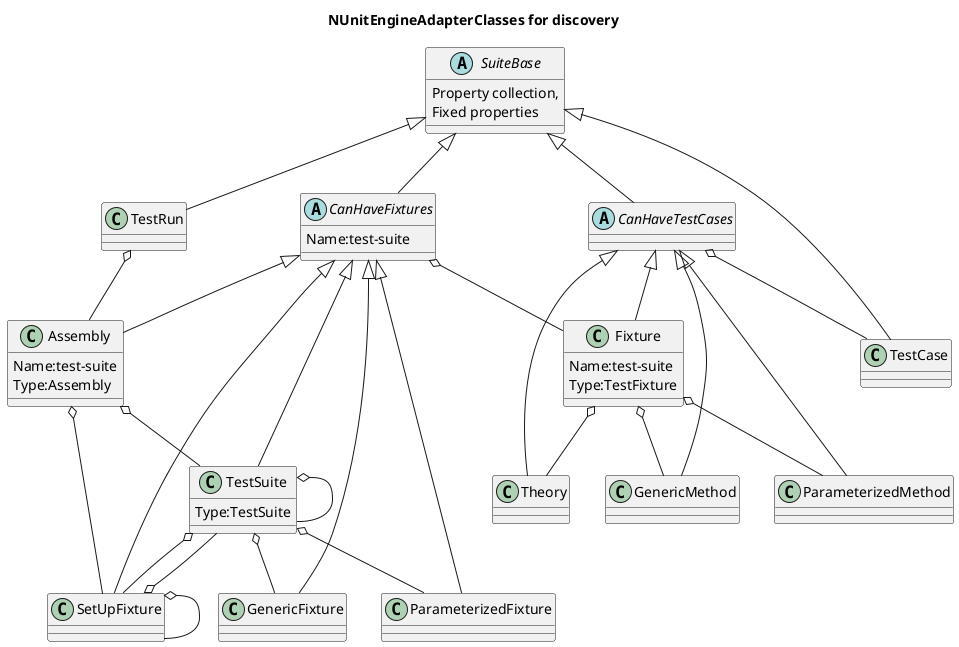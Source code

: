 @startuml
title NUnitEngineAdapterClasses for discovery
   CanHaveFixtures <|-- TestSuite
   SuiteBase <|-- CanHaveTestCases
   SuiteBase <|-- CanHaveFixtures
   SuiteBase <|-- TestRun
   CanHaveTestCases <|-- Fixture
   SuiteBase <|-- TestCase
   CanHaveTestCases <|-- ParameterizedMethod
   CanHaveFixtures <|-- GenericFixture
   CanHaveFixtures <|-- SetUpFixture
   CanHaveTestCases <|-- Theory
   TestSuite o-- GenericFixture
   TestSuite o-- TestSuite
   Fixture o-- ParameterizedMethod
   CanHaveTestCases o-- TestCase
   CanHaveFixtures o-- Fixture
   CanHaveFixtures <|-- ParameterizedFixture
   CanHaveFixtures <|-- Assembly
   TestSuite o-- ParameterizedFixture
   TestSuite o-- SetUpFixture
   Assembly o-- TestSuite
   Assembly o-- SetUpFixture
   Fixture o-- Theory
   Fixture o-- GenericMethod
   CanHaveTestCases <|-- GenericMethod
   TestRun o-- Assembly
   SetUpFixture o-- TestSuite
   SetUpFixture o-- SetUpFixture
   
abstract class SuiteBase {
   Property collection,
   Fixed properties
}

abstract class CanHaveTestCases {
   

}

abstract class CanHaveFixtures {
   Name:test-suite
}

class Assembly
{
   Name:test-suite
   Type:Assembly
}

class TestSuite{
   Type:TestSuite
}

class Fixture{
   Name:test-suite
   Type:TestFixture
}


   
@enduml